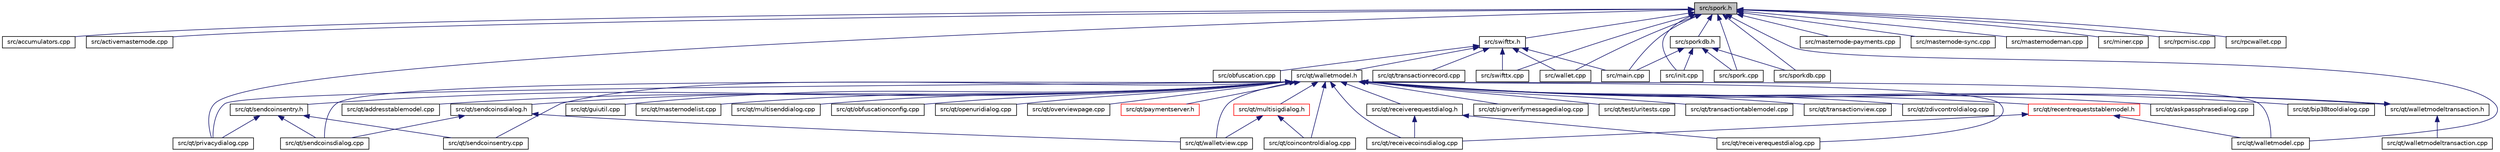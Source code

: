digraph "src/spork.h"
{
  edge [fontname="Helvetica",fontsize="10",labelfontname="Helvetica",labelfontsize="10"];
  node [fontname="Helvetica",fontsize="10",shape=record];
  Node137 [label="src/spork.h",height=0.2,width=0.4,color="black", fillcolor="grey75", style="filled", fontcolor="black"];
  Node137 -> Node138 [dir="back",color="midnightblue",fontsize="10",style="solid",fontname="Helvetica"];
  Node138 [label="src/accumulators.cpp",height=0.2,width=0.4,color="black", fillcolor="white", style="filled",URL="$accumulators_8cpp.html"];
  Node137 -> Node139 [dir="back",color="midnightblue",fontsize="10",style="solid",fontname="Helvetica"];
  Node139 [label="src/activemasternode.cpp",height=0.2,width=0.4,color="black", fillcolor="white", style="filled",URL="$activemasternode_8cpp.html"];
  Node137 -> Node140 [dir="back",color="midnightblue",fontsize="10",style="solid",fontname="Helvetica"];
  Node140 [label="src/init.cpp",height=0.2,width=0.4,color="black", fillcolor="white", style="filled",URL="$init_8cpp.html"];
  Node137 -> Node141 [dir="back",color="midnightblue",fontsize="10",style="solid",fontname="Helvetica"];
  Node141 [label="src/sporkdb.h",height=0.2,width=0.4,color="black", fillcolor="white", style="filled",URL="$sporkdb_8h.html"];
  Node141 -> Node140 [dir="back",color="midnightblue",fontsize="10",style="solid",fontname="Helvetica"];
  Node141 -> Node142 [dir="back",color="midnightblue",fontsize="10",style="solid",fontname="Helvetica"];
  Node142 [label="src/main.cpp",height=0.2,width=0.4,color="black", fillcolor="white", style="filled",URL="$main_8cpp.html"];
  Node141 -> Node143 [dir="back",color="midnightblue",fontsize="10",style="solid",fontname="Helvetica"];
  Node143 [label="src/spork.cpp",height=0.2,width=0.4,color="black", fillcolor="white", style="filled",URL="$spork_8cpp.html"];
  Node141 -> Node144 [dir="back",color="midnightblue",fontsize="10",style="solid",fontname="Helvetica"];
  Node144 [label="src/sporkdb.cpp",height=0.2,width=0.4,color="black", fillcolor="white", style="filled",URL="$sporkdb_8cpp.html"];
  Node137 -> Node142 [dir="back",color="midnightblue",fontsize="10",style="solid",fontname="Helvetica"];
  Node137 -> Node145 [dir="back",color="midnightblue",fontsize="10",style="solid",fontname="Helvetica"];
  Node145 [label="src/swifttx.h",height=0.2,width=0.4,color="black", fillcolor="white", style="filled",URL="$swifttx_8h.html"];
  Node145 -> Node142 [dir="back",color="midnightblue",fontsize="10",style="solid",fontname="Helvetica"];
  Node145 -> Node146 [dir="back",color="midnightblue",fontsize="10",style="solid",fontname="Helvetica"];
  Node146 [label="src/obfuscation.cpp",height=0.2,width=0.4,color="black", fillcolor="white", style="filled",URL="$obfuscation_8cpp.html"];
  Node145 -> Node147 [dir="back",color="midnightblue",fontsize="10",style="solid",fontname="Helvetica"];
  Node147 [label="src/qt/walletmodel.h",height=0.2,width=0.4,color="black", fillcolor="white", style="filled",URL="$walletmodel_8h.html"];
  Node147 -> Node148 [dir="back",color="midnightblue",fontsize="10",style="solid",fontname="Helvetica"];
  Node148 [label="src/qt/addresstablemodel.cpp",height=0.2,width=0.4,color="black", fillcolor="white", style="filled",URL="$addresstablemodel_8cpp.html"];
  Node147 -> Node149 [dir="back",color="midnightblue",fontsize="10",style="solid",fontname="Helvetica"];
  Node149 [label="src/qt/walletmodeltransaction.h",height=0.2,width=0.4,color="black", fillcolor="white", style="filled",URL="$walletmodeltransaction_8h.html"];
  Node149 -> Node147 [dir="back",color="midnightblue",fontsize="10",style="solid",fontname="Helvetica"];
  Node149 -> Node150 [dir="back",color="midnightblue",fontsize="10",style="solid",fontname="Helvetica"];
  Node150 [label="src/qt/walletmodeltransaction.cpp",height=0.2,width=0.4,color="black", fillcolor="white", style="filled",URL="$walletmodeltransaction_8cpp.html"];
  Node147 -> Node151 [dir="back",color="midnightblue",fontsize="10",style="solid",fontname="Helvetica"];
  Node151 [label="src/qt/askpassphrasedialog.cpp",height=0.2,width=0.4,color="black", fillcolor="white", style="filled",URL="$askpassphrasedialog_8cpp.html"];
  Node147 -> Node152 [dir="back",color="midnightblue",fontsize="10",style="solid",fontname="Helvetica"];
  Node152 [label="src/qt/bip38tooldialog.cpp",height=0.2,width=0.4,color="black", fillcolor="white", style="filled",URL="$bip38tooldialog_8cpp.html"];
  Node147 -> Node153 [dir="back",color="midnightblue",fontsize="10",style="solid",fontname="Helvetica"];
  Node153 [label="src/qt/coincontroldialog.cpp",height=0.2,width=0.4,color="black", fillcolor="white", style="filled",URL="$coincontroldialog_8cpp.html"];
  Node147 -> Node154 [dir="back",color="midnightblue",fontsize="10",style="solid",fontname="Helvetica"];
  Node154 [label="src/qt/multisigdialog.h",height=0.2,width=0.4,color="red", fillcolor="white", style="filled",URL="$multisigdialog_8h.html"];
  Node154 -> Node153 [dir="back",color="midnightblue",fontsize="10",style="solid",fontname="Helvetica"];
  Node154 -> Node156 [dir="back",color="midnightblue",fontsize="10",style="solid",fontname="Helvetica"];
  Node156 [label="src/qt/walletview.cpp",height=0.2,width=0.4,color="black", fillcolor="white", style="filled",URL="$walletview_8cpp.html"];
  Node147 -> Node157 [dir="back",color="midnightblue",fontsize="10",style="solid",fontname="Helvetica"];
  Node157 [label="src/qt/guiutil.cpp",height=0.2,width=0.4,color="black", fillcolor="white", style="filled",URL="$guiutil_8cpp.html"];
  Node147 -> Node158 [dir="back",color="midnightblue",fontsize="10",style="solid",fontname="Helvetica"];
  Node158 [label="src/qt/masternodelist.cpp",height=0.2,width=0.4,color="black", fillcolor="white", style="filled",URL="$masternodelist_8cpp.html"];
  Node147 -> Node159 [dir="back",color="midnightblue",fontsize="10",style="solid",fontname="Helvetica"];
  Node159 [label="src/qt/multisenddialog.cpp",height=0.2,width=0.4,color="black", fillcolor="white", style="filled",URL="$multisenddialog_8cpp.html"];
  Node147 -> Node160 [dir="back",color="midnightblue",fontsize="10",style="solid",fontname="Helvetica"];
  Node160 [label="src/qt/obfuscationconfig.cpp",height=0.2,width=0.4,color="black", fillcolor="white", style="filled",URL="$obfuscationconfig_8cpp.html"];
  Node147 -> Node161 [dir="back",color="midnightblue",fontsize="10",style="solid",fontname="Helvetica"];
  Node161 [label="src/qt/openuridialog.cpp",height=0.2,width=0.4,color="black", fillcolor="white", style="filled",URL="$openuridialog_8cpp.html"];
  Node147 -> Node162 [dir="back",color="midnightblue",fontsize="10",style="solid",fontname="Helvetica"];
  Node162 [label="src/qt/overviewpage.cpp",height=0.2,width=0.4,color="black", fillcolor="white", style="filled",URL="$overviewpage_8cpp.html"];
  Node147 -> Node163 [dir="back",color="midnightblue",fontsize="10",style="solid",fontname="Helvetica"];
  Node163 [label="src/qt/paymentserver.h",height=0.2,width=0.4,color="red", fillcolor="white", style="filled",URL="$paymentserver_8h.html"];
  Node147 -> Node168 [dir="back",color="midnightblue",fontsize="10",style="solid",fontname="Helvetica"];
  Node168 [label="src/qt/sendcoinsentry.h",height=0.2,width=0.4,color="black", fillcolor="white", style="filled",URL="$sendcoinsentry_8h.html"];
  Node168 -> Node169 [dir="back",color="midnightblue",fontsize="10",style="solid",fontname="Helvetica"];
  Node169 [label="src/qt/privacydialog.cpp",height=0.2,width=0.4,color="black", fillcolor="white", style="filled",URL="$privacydialog_8cpp.html"];
  Node168 -> Node170 [dir="back",color="midnightblue",fontsize="10",style="solid",fontname="Helvetica"];
  Node170 [label="src/qt/sendcoinsdialog.cpp",height=0.2,width=0.4,color="black", fillcolor="white", style="filled",URL="$sendcoinsdialog_8cpp.html"];
  Node168 -> Node171 [dir="back",color="midnightblue",fontsize="10",style="solid",fontname="Helvetica"];
  Node171 [label="src/qt/sendcoinsentry.cpp",height=0.2,width=0.4,color="black", fillcolor="white", style="filled",URL="$sendcoinsentry_8cpp.html"];
  Node147 -> Node169 [dir="back",color="midnightblue",fontsize="10",style="solid",fontname="Helvetica"];
  Node147 -> Node172 [dir="back",color="midnightblue",fontsize="10",style="solid",fontname="Helvetica"];
  Node172 [label="src/qt/receiverequestdialog.h",height=0.2,width=0.4,color="black", fillcolor="white", style="filled",URL="$receiverequestdialog_8h.html"];
  Node172 -> Node173 [dir="back",color="midnightblue",fontsize="10",style="solid",fontname="Helvetica"];
  Node173 [label="src/qt/receivecoinsdialog.cpp",height=0.2,width=0.4,color="black", fillcolor="white", style="filled",URL="$receivecoinsdialog_8cpp.html"];
  Node172 -> Node174 [dir="back",color="midnightblue",fontsize="10",style="solid",fontname="Helvetica"];
  Node174 [label="src/qt/receiverequestdialog.cpp",height=0.2,width=0.4,color="black", fillcolor="white", style="filled",URL="$receiverequestdialog_8cpp.html"];
  Node147 -> Node175 [dir="back",color="midnightblue",fontsize="10",style="solid",fontname="Helvetica"];
  Node175 [label="src/qt/recentrequeststablemodel.h",height=0.2,width=0.4,color="red", fillcolor="white", style="filled",URL="$recentrequeststablemodel_8h.html"];
  Node175 -> Node173 [dir="back",color="midnightblue",fontsize="10",style="solid",fontname="Helvetica"];
  Node175 -> Node177 [dir="back",color="midnightblue",fontsize="10",style="solid",fontname="Helvetica"];
  Node177 [label="src/qt/walletmodel.cpp",height=0.2,width=0.4,color="black", fillcolor="white", style="filled",URL="$walletmodel_8cpp.html"];
  Node147 -> Node173 [dir="back",color="midnightblue",fontsize="10",style="solid",fontname="Helvetica"];
  Node147 -> Node174 [dir="back",color="midnightblue",fontsize="10",style="solid",fontname="Helvetica"];
  Node147 -> Node178 [dir="back",color="midnightblue",fontsize="10",style="solid",fontname="Helvetica"];
  Node178 [label="src/qt/sendcoinsdialog.h",height=0.2,width=0.4,color="black", fillcolor="white", style="filled",URL="$sendcoinsdialog_8h.html"];
  Node178 -> Node170 [dir="back",color="midnightblue",fontsize="10",style="solid",fontname="Helvetica"];
  Node178 -> Node156 [dir="back",color="midnightblue",fontsize="10",style="solid",fontname="Helvetica"];
  Node147 -> Node170 [dir="back",color="midnightblue",fontsize="10",style="solid",fontname="Helvetica"];
  Node147 -> Node171 [dir="back",color="midnightblue",fontsize="10",style="solid",fontname="Helvetica"];
  Node147 -> Node179 [dir="back",color="midnightblue",fontsize="10",style="solid",fontname="Helvetica"];
  Node179 [label="src/qt/signverifymessagedialog.cpp",height=0.2,width=0.4,color="black", fillcolor="white", style="filled",URL="$signverifymessagedialog_8cpp.html"];
  Node147 -> Node180 [dir="back",color="midnightblue",fontsize="10",style="solid",fontname="Helvetica"];
  Node180 [label="src/qt/test/uritests.cpp",height=0.2,width=0.4,color="black", fillcolor="white", style="filled",URL="$uritests_8cpp.html"];
  Node147 -> Node181 [dir="back",color="midnightblue",fontsize="10",style="solid",fontname="Helvetica"];
  Node181 [label="src/qt/transactiontablemodel.cpp",height=0.2,width=0.4,color="black", fillcolor="white", style="filled",URL="$transactiontablemodel_8cpp.html"];
  Node147 -> Node182 [dir="back",color="midnightblue",fontsize="10",style="solid",fontname="Helvetica"];
  Node182 [label="src/qt/transactionview.cpp",height=0.2,width=0.4,color="black", fillcolor="white", style="filled",URL="$transactionview_8cpp.html"];
  Node147 -> Node177 [dir="back",color="midnightblue",fontsize="10",style="solid",fontname="Helvetica"];
  Node147 -> Node156 [dir="back",color="midnightblue",fontsize="10",style="solid",fontname="Helvetica"];
  Node147 -> Node183 [dir="back",color="midnightblue",fontsize="10",style="solid",fontname="Helvetica"];
  Node183 [label="src/qt/zdivcontroldialog.cpp",height=0.2,width=0.4,color="black", fillcolor="white", style="filled",URL="$zdivcontroldialog_8cpp.html"];
  Node145 -> Node184 [dir="back",color="midnightblue",fontsize="10",style="solid",fontname="Helvetica"];
  Node184 [label="src/qt/transactionrecord.cpp",height=0.2,width=0.4,color="black", fillcolor="white", style="filled",URL="$transactionrecord_8cpp.html"];
  Node145 -> Node185 [dir="back",color="midnightblue",fontsize="10",style="solid",fontname="Helvetica"];
  Node185 [label="src/swifttx.cpp",height=0.2,width=0.4,color="black", fillcolor="white", style="filled",URL="$swifttx_8cpp.html"];
  Node145 -> Node186 [dir="back",color="midnightblue",fontsize="10",style="solid",fontname="Helvetica"];
  Node186 [label="src/wallet.cpp",height=0.2,width=0.4,color="black", fillcolor="white", style="filled",URL="$wallet_8cpp.html"];
  Node137 -> Node187 [dir="back",color="midnightblue",fontsize="10",style="solid",fontname="Helvetica"];
  Node187 [label="src/masternode-payments.cpp",height=0.2,width=0.4,color="black", fillcolor="white", style="filled",URL="$masternode-payments_8cpp.html"];
  Node137 -> Node188 [dir="back",color="midnightblue",fontsize="10",style="solid",fontname="Helvetica"];
  Node188 [label="src/masternode-sync.cpp",height=0.2,width=0.4,color="black", fillcolor="white", style="filled",URL="$masternode-sync_8cpp.html"];
  Node137 -> Node189 [dir="back",color="midnightblue",fontsize="10",style="solid",fontname="Helvetica"];
  Node189 [label="src/masternodeman.cpp",height=0.2,width=0.4,color="black", fillcolor="white", style="filled",URL="$masternodeman_8cpp.html"];
  Node137 -> Node190 [dir="back",color="midnightblue",fontsize="10",style="solid",fontname="Helvetica"];
  Node190 [label="src/miner.cpp",height=0.2,width=0.4,color="black", fillcolor="white", style="filled",URL="$miner_8cpp.html"];
  Node137 -> Node169 [dir="back",color="midnightblue",fontsize="10",style="solid",fontname="Helvetica"];
  Node137 -> Node177 [dir="back",color="midnightblue",fontsize="10",style="solid",fontname="Helvetica"];
  Node137 -> Node191 [dir="back",color="midnightblue",fontsize="10",style="solid",fontname="Helvetica"];
  Node191 [label="src/rpcmisc.cpp",height=0.2,width=0.4,color="black", fillcolor="white", style="filled",URL="$rpcmisc_8cpp.html"];
  Node137 -> Node192 [dir="back",color="midnightblue",fontsize="10",style="solid",fontname="Helvetica"];
  Node192 [label="src/rpcwallet.cpp",height=0.2,width=0.4,color="black", fillcolor="white", style="filled",URL="$rpcwallet_8cpp.html"];
  Node137 -> Node143 [dir="back",color="midnightblue",fontsize="10",style="solid",fontname="Helvetica"];
  Node137 -> Node144 [dir="back",color="midnightblue",fontsize="10",style="solid",fontname="Helvetica"];
  Node137 -> Node185 [dir="back",color="midnightblue",fontsize="10",style="solid",fontname="Helvetica"];
  Node137 -> Node186 [dir="back",color="midnightblue",fontsize="10",style="solid",fontname="Helvetica"];
}

